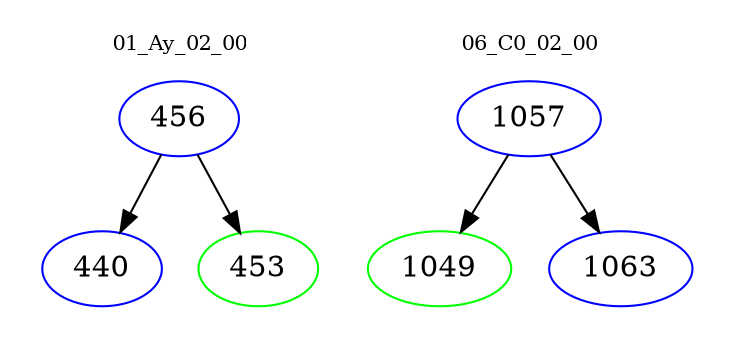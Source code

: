 digraph{
subgraph cluster_0 {
color = white
label = "01_Ay_02_00";
fontsize=10;
T0_456 [label="456", color="blue"]
T0_456 -> T0_440 [color="black"]
T0_440 [label="440", color="blue"]
T0_456 -> T0_453 [color="black"]
T0_453 [label="453", color="green"]
}
subgraph cluster_1 {
color = white
label = "06_C0_02_00";
fontsize=10;
T1_1057 [label="1057", color="blue"]
T1_1057 -> T1_1049 [color="black"]
T1_1049 [label="1049", color="green"]
T1_1057 -> T1_1063 [color="black"]
T1_1063 [label="1063", color="blue"]
}
}
